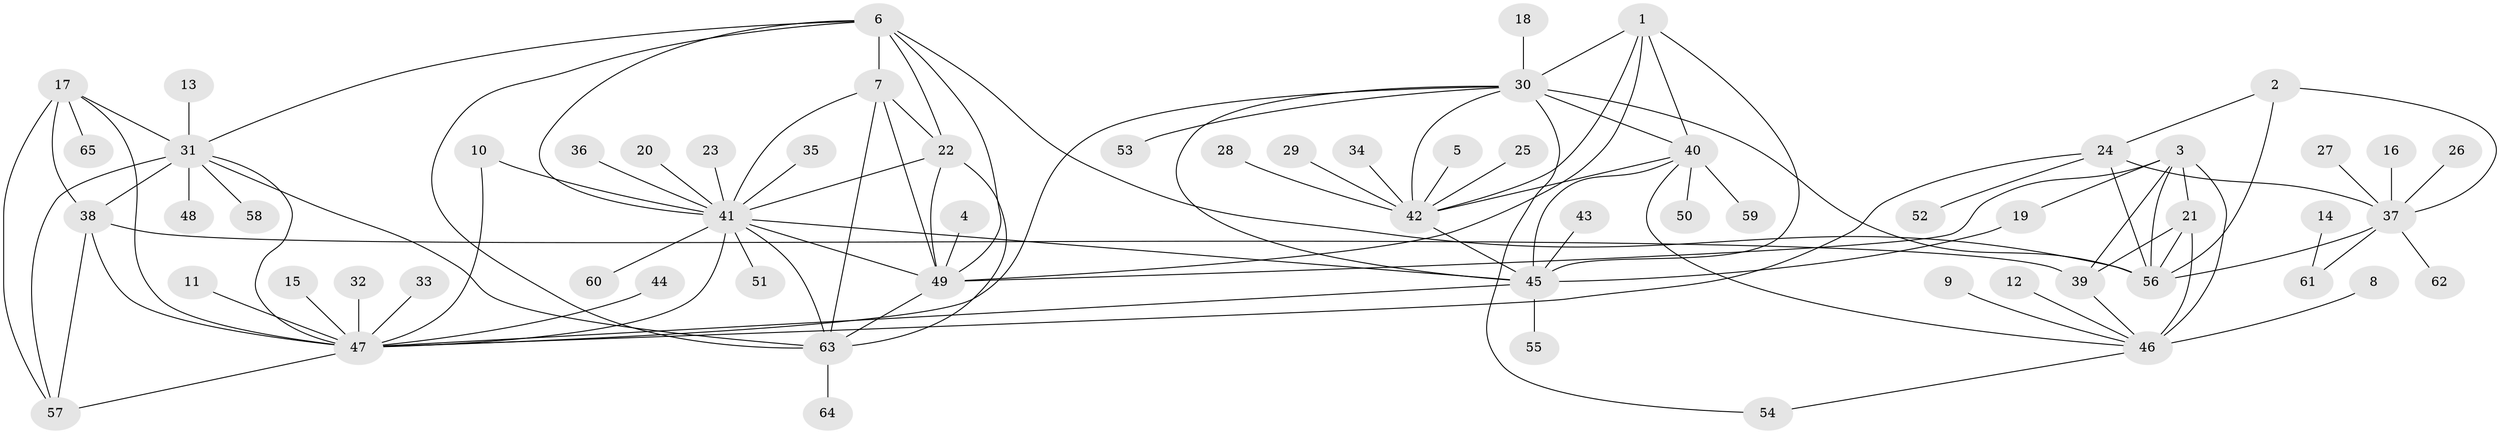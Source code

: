 // original degree distribution, {5: 0.03875968992248062, 6: 0.023255813953488372, 8: 0.03875968992248062, 16: 0.007751937984496124, 10: 0.03875968992248062, 9: 0.015503875968992248, 14: 0.007751937984496124, 7: 0.03875968992248062, 12: 0.023255813953488372, 2: 0.12403100775193798, 3: 0.05426356589147287, 4: 0.007751937984496124, 1: 0.5813953488372093}
// Generated by graph-tools (version 1.1) at 2025/26/03/09/25 03:26:35]
// undirected, 65 vertices, 106 edges
graph export_dot {
graph [start="1"]
  node [color=gray90,style=filled];
  1;
  2;
  3;
  4;
  5;
  6;
  7;
  8;
  9;
  10;
  11;
  12;
  13;
  14;
  15;
  16;
  17;
  18;
  19;
  20;
  21;
  22;
  23;
  24;
  25;
  26;
  27;
  28;
  29;
  30;
  31;
  32;
  33;
  34;
  35;
  36;
  37;
  38;
  39;
  40;
  41;
  42;
  43;
  44;
  45;
  46;
  47;
  48;
  49;
  50;
  51;
  52;
  53;
  54;
  55;
  56;
  57;
  58;
  59;
  60;
  61;
  62;
  63;
  64;
  65;
  1 -- 30 [weight=2.0];
  1 -- 40 [weight=2.0];
  1 -- 42 [weight=2.0];
  1 -- 45 [weight=2.0];
  1 -- 49 [weight=1.0];
  2 -- 24 [weight=2.0];
  2 -- 37 [weight=2.0];
  2 -- 56 [weight=4.0];
  3 -- 19 [weight=1.0];
  3 -- 21 [weight=3.0];
  3 -- 39 [weight=3.0];
  3 -- 46 [weight=3.0];
  3 -- 49 [weight=1.0];
  3 -- 56 [weight=1.0];
  4 -- 49 [weight=1.0];
  5 -- 42 [weight=1.0];
  6 -- 7 [weight=1.0];
  6 -- 22 [weight=1.0];
  6 -- 31 [weight=1.0];
  6 -- 41 [weight=1.0];
  6 -- 49 [weight=1.0];
  6 -- 56 [weight=1.0];
  6 -- 63 [weight=1.0];
  7 -- 22 [weight=1.0];
  7 -- 41 [weight=1.0];
  7 -- 49 [weight=1.0];
  7 -- 63 [weight=1.0];
  8 -- 46 [weight=1.0];
  9 -- 46 [weight=1.0];
  10 -- 41 [weight=1.0];
  10 -- 47 [weight=1.0];
  11 -- 47 [weight=1.0];
  12 -- 46 [weight=1.0];
  13 -- 31 [weight=1.0];
  14 -- 61 [weight=1.0];
  15 -- 47 [weight=1.0];
  16 -- 37 [weight=1.0];
  17 -- 31 [weight=1.0];
  17 -- 38 [weight=1.0];
  17 -- 47 [weight=1.0];
  17 -- 57 [weight=2.0];
  17 -- 65 [weight=1.0];
  18 -- 30 [weight=1.0];
  19 -- 45 [weight=1.0];
  20 -- 41 [weight=1.0];
  21 -- 39 [weight=1.0];
  21 -- 46 [weight=1.0];
  21 -- 56 [weight=1.0];
  22 -- 41 [weight=1.0];
  22 -- 49 [weight=1.0];
  22 -- 63 [weight=1.0];
  23 -- 41 [weight=1.0];
  24 -- 37 [weight=1.0];
  24 -- 47 [weight=1.0];
  24 -- 52 [weight=1.0];
  24 -- 56 [weight=2.0];
  25 -- 42 [weight=1.0];
  26 -- 37 [weight=1.0];
  27 -- 37 [weight=1.0];
  28 -- 42 [weight=1.0];
  29 -- 42 [weight=1.0];
  30 -- 40 [weight=1.0];
  30 -- 42 [weight=1.0];
  30 -- 45 [weight=1.0];
  30 -- 47 [weight=1.0];
  30 -- 53 [weight=1.0];
  30 -- 54 [weight=1.0];
  30 -- 56 [weight=1.0];
  31 -- 38 [weight=1.0];
  31 -- 47 [weight=1.0];
  31 -- 48 [weight=1.0];
  31 -- 57 [weight=2.0];
  31 -- 58 [weight=1.0];
  31 -- 63 [weight=1.0];
  32 -- 47 [weight=1.0];
  33 -- 47 [weight=1.0];
  34 -- 42 [weight=1.0];
  35 -- 41 [weight=1.0];
  36 -- 41 [weight=1.0];
  37 -- 56 [weight=2.0];
  37 -- 61 [weight=1.0];
  37 -- 62 [weight=1.0];
  38 -- 39 [weight=1.0];
  38 -- 47 [weight=1.0];
  38 -- 57 [weight=2.0];
  39 -- 46 [weight=1.0];
  40 -- 42 [weight=1.0];
  40 -- 45 [weight=1.0];
  40 -- 46 [weight=1.0];
  40 -- 50 [weight=1.0];
  40 -- 59 [weight=1.0];
  41 -- 45 [weight=1.0];
  41 -- 47 [weight=1.0];
  41 -- 49 [weight=1.0];
  41 -- 51 [weight=1.0];
  41 -- 60 [weight=1.0];
  41 -- 63 [weight=1.0];
  42 -- 45 [weight=1.0];
  43 -- 45 [weight=1.0];
  44 -- 47 [weight=1.0];
  45 -- 47 [weight=1.0];
  45 -- 55 [weight=1.0];
  46 -- 54 [weight=1.0];
  47 -- 57 [weight=2.0];
  49 -- 63 [weight=1.0];
  63 -- 64 [weight=1.0];
}
